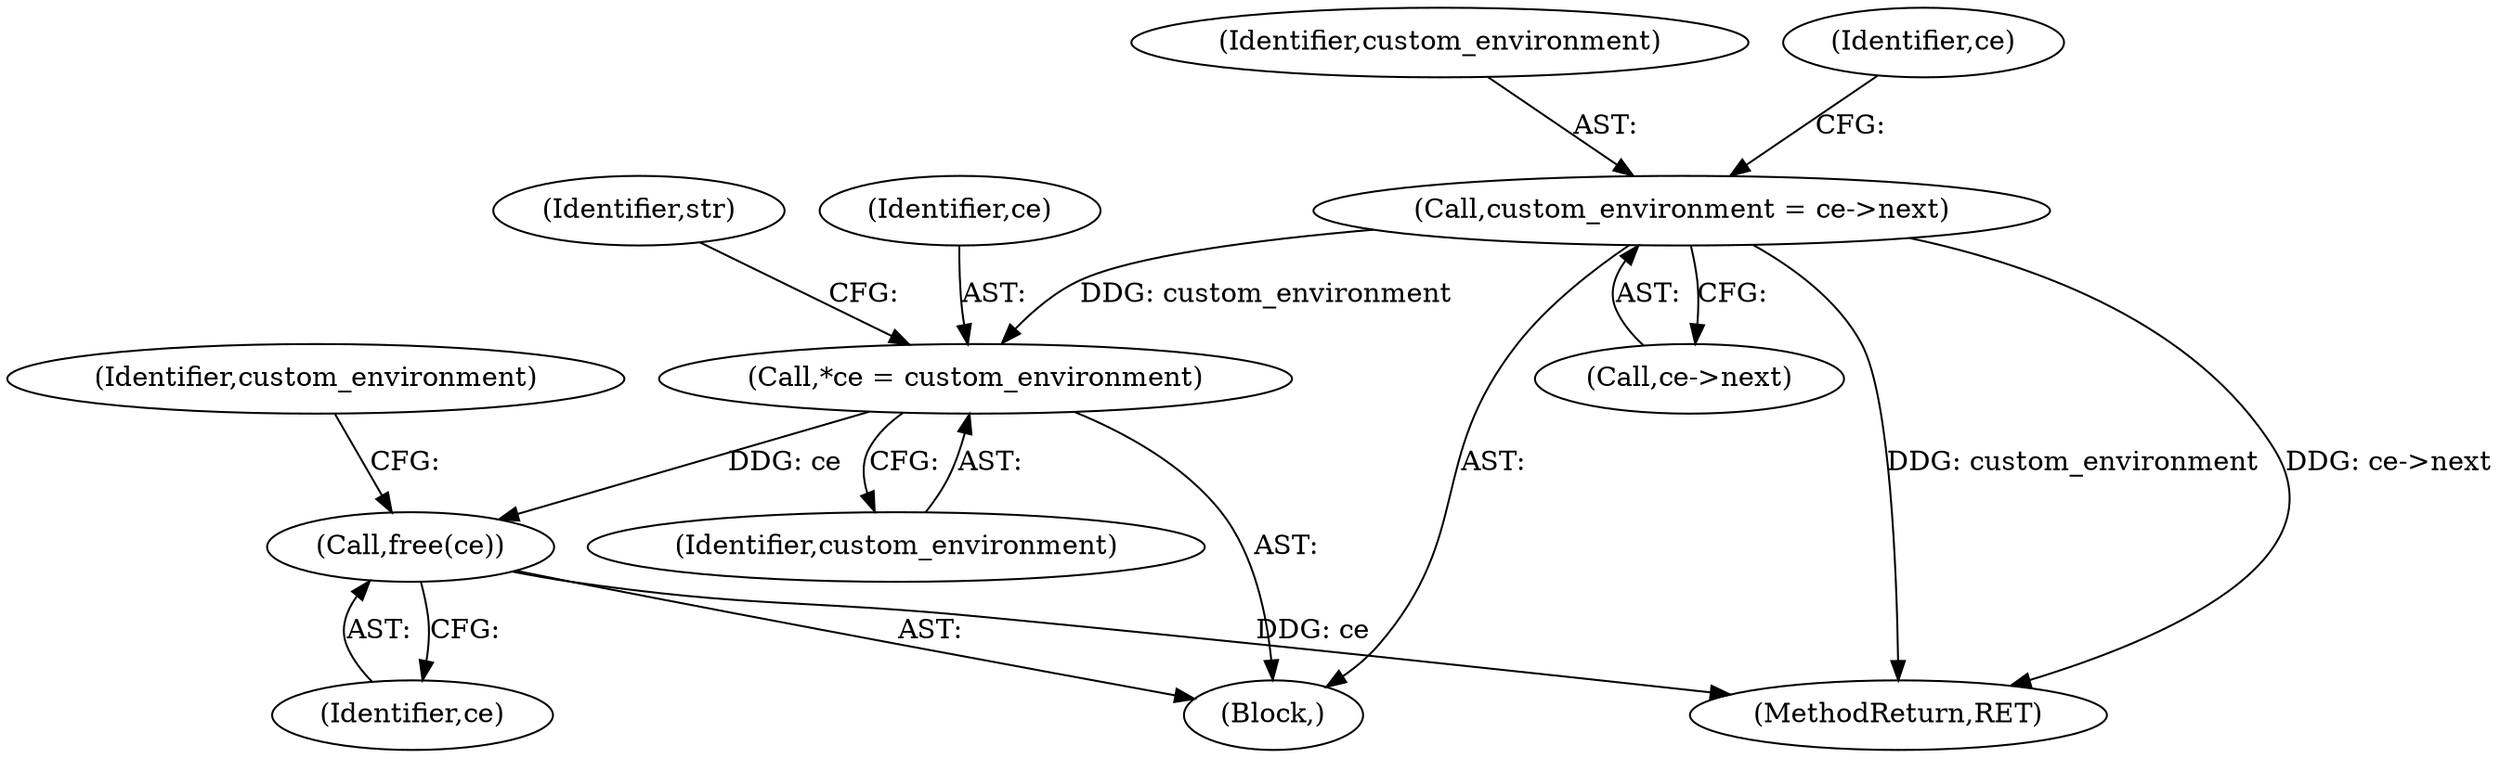 digraph "0_mindrot_85bdcd7c92fe7ff133bbc4e10a65c91810f88755@pointer" {
"1000312" [label="(Call,*ce = custom_environment)"];
"1000359" [label="(Call,custom_environment = ce->next)"];
"1000368" [label="(Call,free(ce))"];
"1000317" [label="(Identifier,str)"];
"1000361" [label="(Call,ce->next)"];
"1000309" [label="(Identifier,custom_environment)"];
"1000313" [label="(Identifier,ce)"];
"1000369" [label="(Identifier,ce)"];
"1000310" [label="(Block,)"];
"1000630" [label="(MethodReturn,RET)"];
"1000368" [label="(Call,free(ce))"];
"1000360" [label="(Identifier,custom_environment)"];
"1000312" [label="(Call,*ce = custom_environment)"];
"1000314" [label="(Identifier,custom_environment)"];
"1000359" [label="(Call,custom_environment = ce->next)"];
"1000366" [label="(Identifier,ce)"];
"1000312" -> "1000310"  [label="AST: "];
"1000312" -> "1000314"  [label="CFG: "];
"1000313" -> "1000312"  [label="AST: "];
"1000314" -> "1000312"  [label="AST: "];
"1000317" -> "1000312"  [label="CFG: "];
"1000359" -> "1000312"  [label="DDG: custom_environment"];
"1000312" -> "1000368"  [label="DDG: ce"];
"1000359" -> "1000310"  [label="AST: "];
"1000359" -> "1000361"  [label="CFG: "];
"1000360" -> "1000359"  [label="AST: "];
"1000361" -> "1000359"  [label="AST: "];
"1000366" -> "1000359"  [label="CFG: "];
"1000359" -> "1000630"  [label="DDG: ce->next"];
"1000359" -> "1000630"  [label="DDG: custom_environment"];
"1000368" -> "1000310"  [label="AST: "];
"1000368" -> "1000369"  [label="CFG: "];
"1000369" -> "1000368"  [label="AST: "];
"1000309" -> "1000368"  [label="CFG: "];
"1000368" -> "1000630"  [label="DDG: ce"];
}
